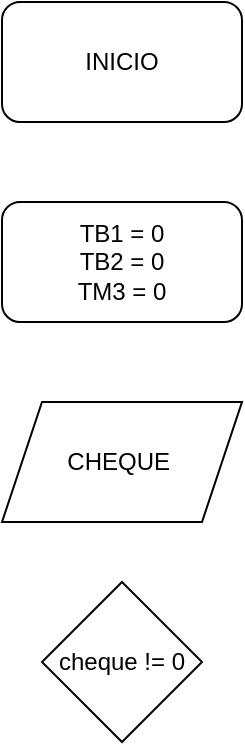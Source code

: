 <mxfile>
    <diagram id="MieAqvVn4kyYQOYutWUt" name="Página-1">
        <mxGraphModel dx="650" dy="470" grid="1" gridSize="10" guides="1" tooltips="1" connect="1" arrows="1" fold="1" page="1" pageScale="1" pageWidth="827" pageHeight="1169" math="0" shadow="0">
            <root>
                <mxCell id="0"/>
                <mxCell id="1" parent="0"/>
                <mxCell id="2" value="INICIO" style="rounded=1;whiteSpace=wrap;html=1;" vertex="1" parent="1">
                    <mxGeometry x="354" y="20" width="120" height="60" as="geometry"/>
                </mxCell>
                <mxCell id="4" value="TB1 = 0&lt;br&gt;TB2 = 0&lt;br&gt;TM3 = 0" style="rounded=1;whiteSpace=wrap;html=1;" vertex="1" parent="1">
                    <mxGeometry x="354" y="120" width="120" height="60" as="geometry"/>
                </mxCell>
                <mxCell id="5" value="CHEQUE&amp;nbsp;" style="shape=parallelogram;perimeter=parallelogramPerimeter;whiteSpace=wrap;html=1;fixedSize=1;" vertex="1" parent="1">
                    <mxGeometry x="354" y="220" width="120" height="60" as="geometry"/>
                </mxCell>
                <mxCell id="6" value="cheque != 0" style="rhombus;whiteSpace=wrap;html=1;" vertex="1" parent="1">
                    <mxGeometry x="374" y="310" width="80" height="80" as="geometry"/>
                </mxCell>
            </root>
        </mxGraphModel>
    </diagram>
</mxfile>